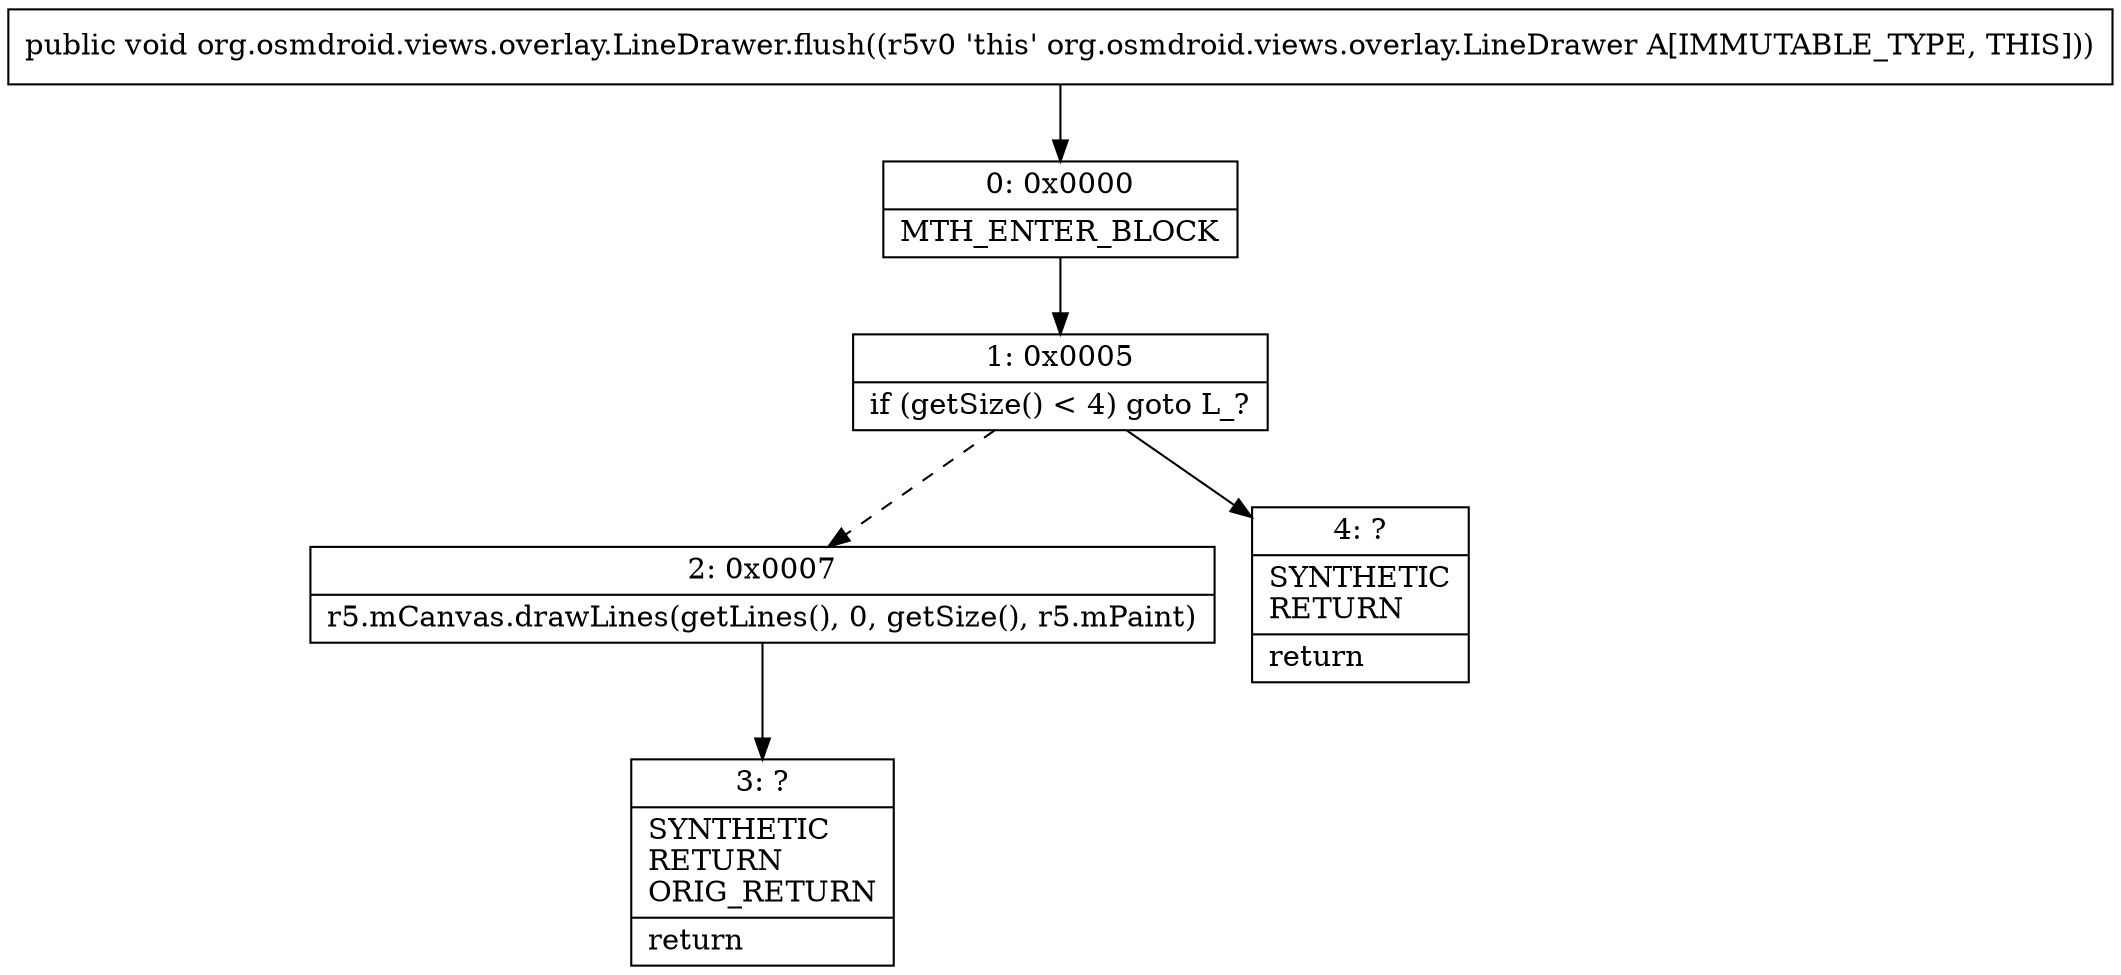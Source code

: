 digraph "CFG fororg.osmdroid.views.overlay.LineDrawer.flush()V" {
Node_0 [shape=record,label="{0\:\ 0x0000|MTH_ENTER_BLOCK\l}"];
Node_1 [shape=record,label="{1\:\ 0x0005|if (getSize() \< 4) goto L_?\l}"];
Node_2 [shape=record,label="{2\:\ 0x0007|r5.mCanvas.drawLines(getLines(), 0, getSize(), r5.mPaint)\l}"];
Node_3 [shape=record,label="{3\:\ ?|SYNTHETIC\lRETURN\lORIG_RETURN\l|return\l}"];
Node_4 [shape=record,label="{4\:\ ?|SYNTHETIC\lRETURN\l|return\l}"];
MethodNode[shape=record,label="{public void org.osmdroid.views.overlay.LineDrawer.flush((r5v0 'this' org.osmdroid.views.overlay.LineDrawer A[IMMUTABLE_TYPE, THIS])) }"];
MethodNode -> Node_0;
Node_0 -> Node_1;
Node_1 -> Node_2[style=dashed];
Node_1 -> Node_4;
Node_2 -> Node_3;
}

